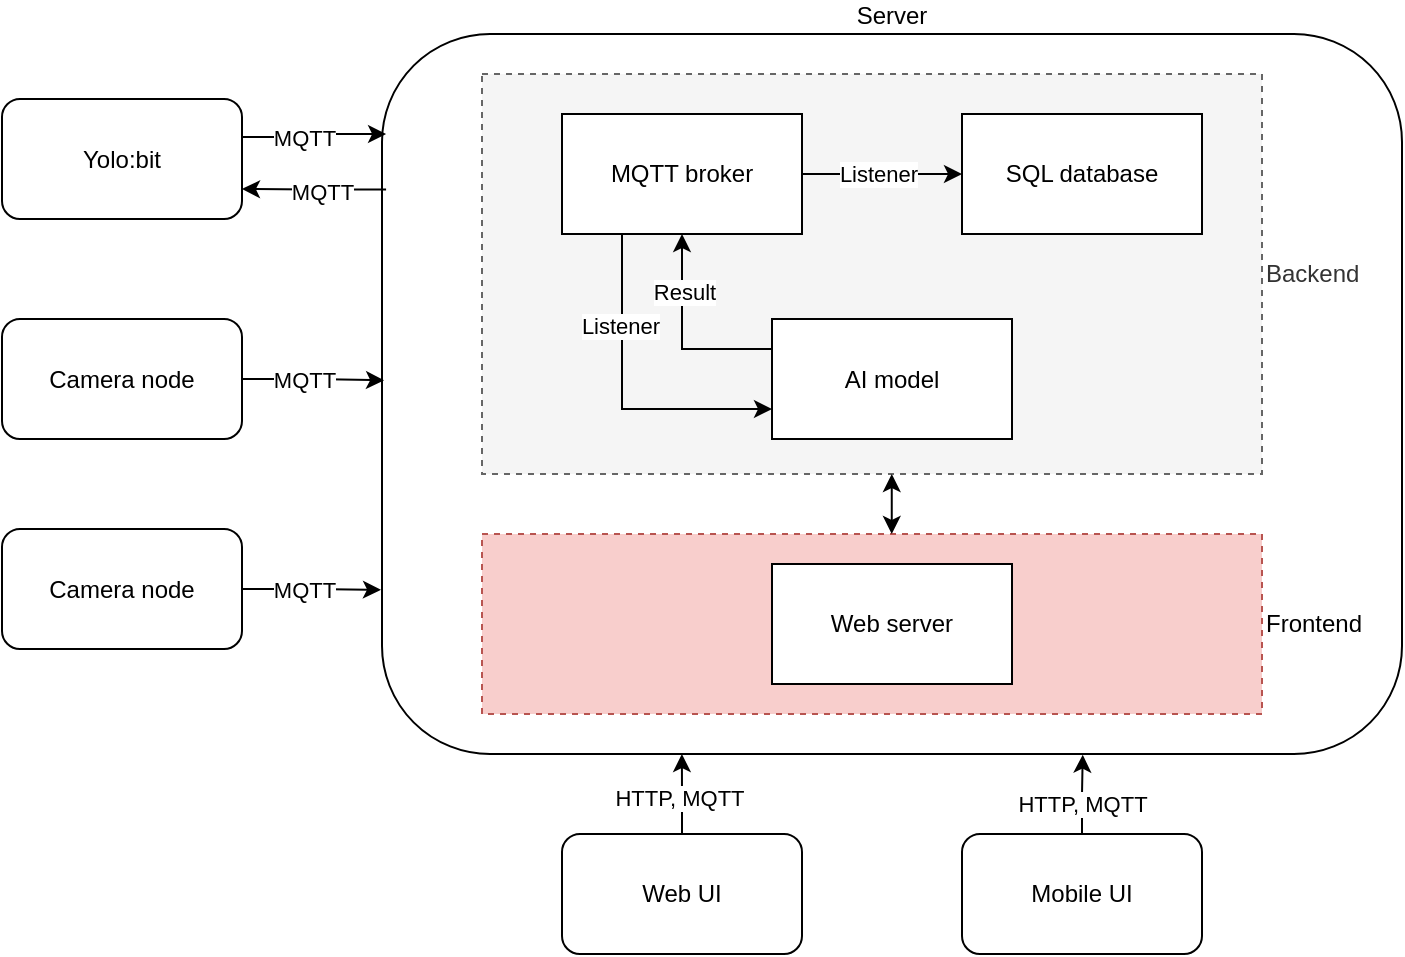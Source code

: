 <mxfile version="22.0.3" type="device">
  <diagram name="Page-1" id="zpE-Z2c8u3h8Wuc9Kl_w">
    <mxGraphModel dx="1195" dy="706" grid="1" gridSize="10" guides="1" tooltips="1" connect="1" arrows="1" fold="1" page="1" pageScale="1" pageWidth="850" pageHeight="1100" math="0" shadow="0">
      <root>
        <mxCell id="0" />
        <mxCell id="1" parent="0" />
        <mxCell id="FvEcXibYeTowdbyZoMv4-4" value="Server" style="rounded=1;whiteSpace=wrap;html=1;verticalAlign=bottom;horizontal=1;labelPosition=center;verticalLabelPosition=top;align=center;fillColor=none;" vertex="1" parent="1">
          <mxGeometry x="290" y="70" width="510" height="360" as="geometry" />
        </mxCell>
        <mxCell id="FvEcXibYeTowdbyZoMv4-21" value="Frontend" style="rounded=0;whiteSpace=wrap;html=1;fillColor=#f8cecc;dashed=1;labelPosition=right;verticalLabelPosition=middle;align=left;verticalAlign=middle;strokeColor=#b85450;" vertex="1" parent="1">
          <mxGeometry x="340" y="320" width="390" height="90" as="geometry" />
        </mxCell>
        <mxCell id="FvEcXibYeTowdbyZoMv4-19" value="Backend" style="rounded=0;whiteSpace=wrap;html=1;fillColor=#f5f5f5;dashed=1;labelPosition=right;verticalLabelPosition=middle;align=left;verticalAlign=middle;glass=0;fontColor=#333333;strokeColor=#666666;" vertex="1" parent="1">
          <mxGeometry x="340" y="90" width="390" height="200" as="geometry" />
        </mxCell>
        <mxCell id="FvEcXibYeTowdbyZoMv4-1" value="Yolo:bit" style="rounded=1;whiteSpace=wrap;html=1;" vertex="1" parent="1">
          <mxGeometry x="100" y="102.5" width="120" height="60" as="geometry" />
        </mxCell>
        <mxCell id="FvEcXibYeTowdbyZoMv4-2" value="Camera node" style="rounded=1;whiteSpace=wrap;html=1;" vertex="1" parent="1">
          <mxGeometry x="100" y="212.5" width="120" height="60" as="geometry" />
        </mxCell>
        <mxCell id="FvEcXibYeTowdbyZoMv4-3" value="Camera node" style="rounded=1;whiteSpace=wrap;html=1;" vertex="1" parent="1">
          <mxGeometry x="100" y="317.5" width="120" height="60" as="geometry" />
        </mxCell>
        <mxCell id="FvEcXibYeTowdbyZoMv4-5" value="Web UI" style="rounded=1;whiteSpace=wrap;html=1;" vertex="1" parent="1">
          <mxGeometry x="380" y="470" width="120" height="60" as="geometry" />
        </mxCell>
        <mxCell id="FvEcXibYeTowdbyZoMv4-6" value="Mobile UI" style="rounded=1;whiteSpace=wrap;html=1;" vertex="1" parent="1">
          <mxGeometry x="580" y="470" width="120" height="60" as="geometry" />
        </mxCell>
        <mxCell id="FvEcXibYeTowdbyZoMv4-10" style="edgeStyle=orthogonalEdgeStyle;rounded=0;orthogonalLoop=1;jettySize=auto;html=1;" edge="1" parent="1" source="FvEcXibYeTowdbyZoMv4-7" target="FvEcXibYeTowdbyZoMv4-8">
          <mxGeometry relative="1" as="geometry" />
        </mxCell>
        <mxCell id="FvEcXibYeTowdbyZoMv4-12" value="Listener" style="edgeLabel;html=1;align=center;verticalAlign=middle;resizable=0;points=[];" vertex="1" connectable="0" parent="FvEcXibYeTowdbyZoMv4-10">
          <mxGeometry x="-0.054" y="-1" relative="1" as="geometry">
            <mxPoint y="-1" as="offset" />
          </mxGeometry>
        </mxCell>
        <mxCell id="FvEcXibYeTowdbyZoMv4-15" style="edgeStyle=orthogonalEdgeStyle;rounded=0;orthogonalLoop=1;jettySize=auto;html=1;exitX=0.25;exitY=1;exitDx=0;exitDy=0;entryX=0;entryY=0.75;entryDx=0;entryDy=0;" edge="1" parent="1" source="FvEcXibYeTowdbyZoMv4-7" target="FvEcXibYeTowdbyZoMv4-9">
          <mxGeometry relative="1" as="geometry" />
        </mxCell>
        <mxCell id="FvEcXibYeTowdbyZoMv4-16" value="Listener" style="edgeLabel;html=1;align=center;verticalAlign=middle;resizable=0;points=[];" vertex="1" connectable="0" parent="FvEcXibYeTowdbyZoMv4-15">
          <mxGeometry x="-0.443" y="-1" relative="1" as="geometry">
            <mxPoint as="offset" />
          </mxGeometry>
        </mxCell>
        <mxCell id="FvEcXibYeTowdbyZoMv4-7" value="MQTT broker" style="rounded=0;whiteSpace=wrap;html=1;" vertex="1" parent="1">
          <mxGeometry x="380" y="110" width="120" height="60" as="geometry" />
        </mxCell>
        <mxCell id="FvEcXibYeTowdbyZoMv4-8" value="SQL database" style="rounded=0;whiteSpace=wrap;html=1;" vertex="1" parent="1">
          <mxGeometry x="580" y="110" width="120" height="60" as="geometry" />
        </mxCell>
        <mxCell id="FvEcXibYeTowdbyZoMv4-17" style="edgeStyle=orthogonalEdgeStyle;rounded=0;orthogonalLoop=1;jettySize=auto;html=1;exitX=0;exitY=0.25;exitDx=0;exitDy=0;" edge="1" parent="1" source="FvEcXibYeTowdbyZoMv4-9" target="FvEcXibYeTowdbyZoMv4-7">
          <mxGeometry relative="1" as="geometry" />
        </mxCell>
        <mxCell id="FvEcXibYeTowdbyZoMv4-18" value="Result" style="edgeLabel;html=1;align=center;verticalAlign=middle;resizable=0;points=[];" vertex="1" connectable="0" parent="FvEcXibYeTowdbyZoMv4-17">
          <mxGeometry x="0.441" y="-1" relative="1" as="geometry">
            <mxPoint as="offset" />
          </mxGeometry>
        </mxCell>
        <mxCell id="FvEcXibYeTowdbyZoMv4-9" value="AI model" style="rounded=0;whiteSpace=wrap;html=1;" vertex="1" parent="1">
          <mxGeometry x="485" y="212.5" width="120" height="60" as="geometry" />
        </mxCell>
        <mxCell id="FvEcXibYeTowdbyZoMv4-20" value="Web server" style="rounded=0;whiteSpace=wrap;html=1;" vertex="1" parent="1">
          <mxGeometry x="485" y="335" width="120" height="60" as="geometry" />
        </mxCell>
        <mxCell id="FvEcXibYeTowdbyZoMv4-25" style="edgeStyle=orthogonalEdgeStyle;rounded=0;orthogonalLoop=1;jettySize=auto;html=1;entryX=0.294;entryY=1;entryDx=0;entryDy=0;entryPerimeter=0;" edge="1" parent="1" source="FvEcXibYeTowdbyZoMv4-5" target="FvEcXibYeTowdbyZoMv4-4">
          <mxGeometry relative="1" as="geometry" />
        </mxCell>
        <mxCell id="FvEcXibYeTowdbyZoMv4-27" value="HTTP, MQTT&amp;nbsp;" style="edgeLabel;html=1;align=center;verticalAlign=middle;resizable=0;points=[];" vertex="1" connectable="0" parent="FvEcXibYeTowdbyZoMv4-25">
          <mxGeometry x="-0.103" y="1" relative="1" as="geometry">
            <mxPoint x="1" as="offset" />
          </mxGeometry>
        </mxCell>
        <mxCell id="FvEcXibYeTowdbyZoMv4-26" style="edgeStyle=orthogonalEdgeStyle;rounded=0;orthogonalLoop=1;jettySize=auto;html=1;entryX=0.687;entryY=1.001;entryDx=0;entryDy=0;entryPerimeter=0;" edge="1" parent="1" source="FvEcXibYeTowdbyZoMv4-6" target="FvEcXibYeTowdbyZoMv4-4">
          <mxGeometry relative="1" as="geometry" />
        </mxCell>
        <mxCell id="FvEcXibYeTowdbyZoMv4-28" value="HTTP, MQTT" style="edgeLabel;html=1;align=center;verticalAlign=middle;resizable=0;points=[];" vertex="1" connectable="0" parent="FvEcXibYeTowdbyZoMv4-26">
          <mxGeometry x="-0.215" relative="1" as="geometry">
            <mxPoint as="offset" />
          </mxGeometry>
        </mxCell>
        <mxCell id="FvEcXibYeTowdbyZoMv4-29" style="edgeStyle=orthogonalEdgeStyle;rounded=0;orthogonalLoop=1;jettySize=auto;html=1;entryX=0.002;entryY=0.481;entryDx=0;entryDy=0;entryPerimeter=0;" edge="1" parent="1" source="FvEcXibYeTowdbyZoMv4-2" target="FvEcXibYeTowdbyZoMv4-4">
          <mxGeometry relative="1" as="geometry" />
        </mxCell>
        <mxCell id="FvEcXibYeTowdbyZoMv4-33" value="MQTT" style="edgeLabel;html=1;align=center;verticalAlign=middle;resizable=0;points=[];" vertex="1" connectable="0" parent="FvEcXibYeTowdbyZoMv4-29">
          <mxGeometry x="-0.14" y="1" relative="1" as="geometry">
            <mxPoint y="1" as="offset" />
          </mxGeometry>
        </mxCell>
        <mxCell id="FvEcXibYeTowdbyZoMv4-30" style="edgeStyle=orthogonalEdgeStyle;rounded=0;orthogonalLoop=1;jettySize=auto;html=1;entryX=-0.001;entryY=0.772;entryDx=0;entryDy=0;entryPerimeter=0;" edge="1" parent="1" source="FvEcXibYeTowdbyZoMv4-3" target="FvEcXibYeTowdbyZoMv4-4">
          <mxGeometry relative="1" as="geometry" />
        </mxCell>
        <mxCell id="FvEcXibYeTowdbyZoMv4-32" value="MQTT" style="edgeLabel;html=1;align=center;verticalAlign=middle;resizable=0;points=[];" vertex="1" connectable="0" parent="FvEcXibYeTowdbyZoMv4-30">
          <mxGeometry x="-0.118" y="3" relative="1" as="geometry">
            <mxPoint y="3" as="offset" />
          </mxGeometry>
        </mxCell>
        <mxCell id="FvEcXibYeTowdbyZoMv4-31" style="edgeStyle=orthogonalEdgeStyle;rounded=0;orthogonalLoop=1;jettySize=auto;html=1;entryX=0.004;entryY=0.171;entryDx=0;entryDy=0;entryPerimeter=0;" edge="1" parent="1">
          <mxGeometry relative="1" as="geometry">
            <mxPoint x="220" y="120.059" as="sourcePoint" />
            <mxPoint x="292.04" y="120.0" as="targetPoint" />
            <Array as="points">
              <mxPoint x="255" y="121.44" />
            </Array>
          </mxGeometry>
        </mxCell>
        <mxCell id="FvEcXibYeTowdbyZoMv4-34" value="MQTT" style="edgeLabel;html=1;align=center;verticalAlign=middle;resizable=0;points=[];" vertex="1" connectable="0" parent="FvEcXibYeTowdbyZoMv4-31">
          <mxGeometry x="-0.132" y="2" relative="1" as="geometry">
            <mxPoint y="2" as="offset" />
          </mxGeometry>
        </mxCell>
        <mxCell id="FvEcXibYeTowdbyZoMv4-37" style="edgeStyle=orthogonalEdgeStyle;rounded=0;orthogonalLoop=1;jettySize=auto;html=1;exitX=0.004;exitY=0.216;exitDx=0;exitDy=0;entryX=1;entryY=0.75;entryDx=0;entryDy=0;exitPerimeter=0;" edge="1" parent="1" source="FvEcXibYeTowdbyZoMv4-4" target="FvEcXibYeTowdbyZoMv4-1">
          <mxGeometry relative="1" as="geometry" />
        </mxCell>
        <mxCell id="FvEcXibYeTowdbyZoMv4-38" value="MQTT" style="edgeLabel;html=1;align=center;verticalAlign=middle;resizable=0;points=[];" vertex="1" connectable="0" parent="FvEcXibYeTowdbyZoMv4-37">
          <mxGeometry x="0.122" y="1" relative="1" as="geometry">
            <mxPoint x="8" as="offset" />
          </mxGeometry>
        </mxCell>
        <mxCell id="FvEcXibYeTowdbyZoMv4-39" value="" style="endArrow=classic;startArrow=classic;html=1;rounded=0;" edge="1" parent="1">
          <mxGeometry width="50" height="50" relative="1" as="geometry">
            <mxPoint x="544.88" y="320" as="sourcePoint" />
            <mxPoint x="544.88" y="290" as="targetPoint" />
          </mxGeometry>
        </mxCell>
      </root>
    </mxGraphModel>
  </diagram>
</mxfile>
